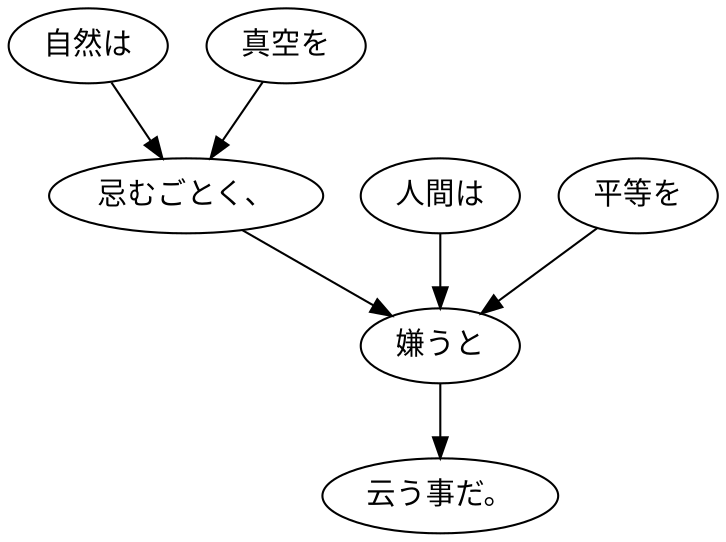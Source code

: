 digraph graph4328 {
	node0 [label="自然は"];
	node1 [label="真空を"];
	node2 [label="忌むごとく、"];
	node3 [label="人間は"];
	node4 [label="平等を"];
	node5 [label="嫌うと"];
	node6 [label="云う事だ。"];
	node0 -> node2;
	node1 -> node2;
	node2 -> node5;
	node3 -> node5;
	node4 -> node5;
	node5 -> node6;
}
